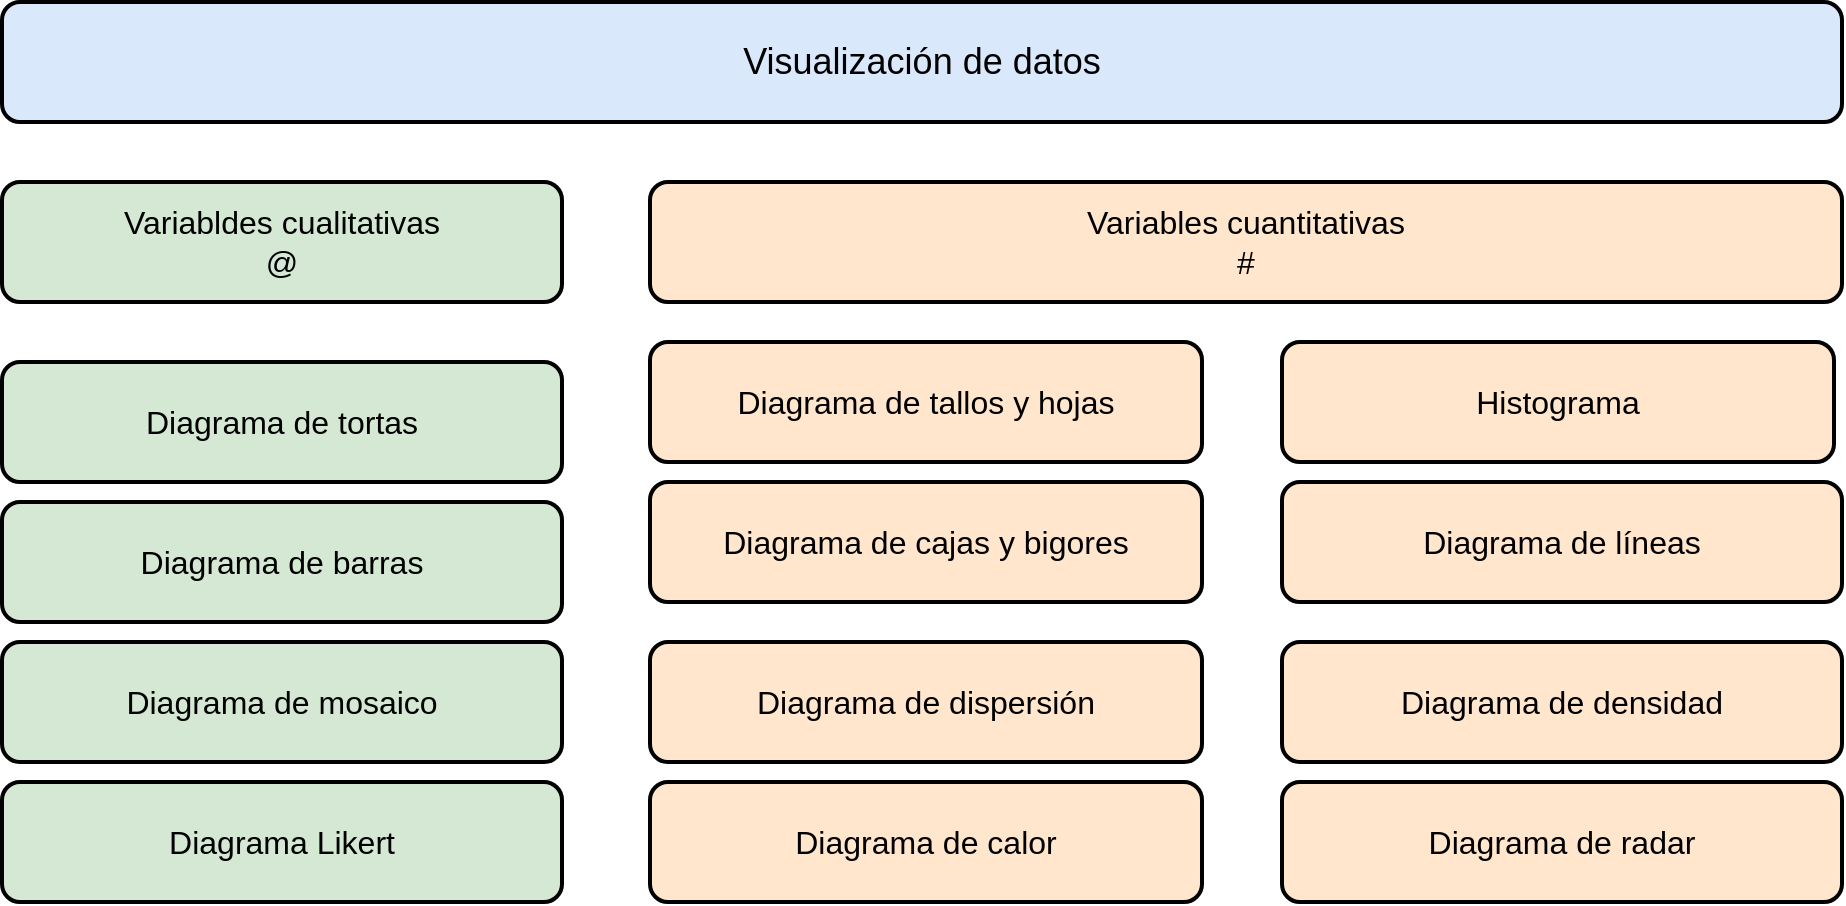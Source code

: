<mxfile version="13.0.3" type="device"><diagram id="8H2Qsxydqa7lwSN3-vmk" name="Page-1"><mxGraphModel dx="1422" dy="843" grid="1" gridSize="10" guides="1" tooltips="1" connect="1" arrows="1" fold="1" page="1" pageScale="1" pageWidth="827" pageHeight="1169" math="0" shadow="0"><root><mxCell id="0"/><mxCell id="1" parent="0"/><mxCell id="qeNwK1ht5Ss_7xudog1x-1" value="&lt;font style=&quot;font-size: 18px&quot;&gt;Visualización de datos&lt;/font&gt;" style="rounded=1;whiteSpace=wrap;html=1;fillColor=#dae8fc;strokeColor=#000000;strokeWidth=2;" vertex="1" parent="1"><mxGeometry x="80" y="20" width="920" height="60" as="geometry"/></mxCell><mxCell id="qeNwK1ht5Ss_7xudog1x-2" value="Variabldes cualitativas&lt;br style=&quot;font-size: 16px;&quot;&gt;@" style="rounded=1;whiteSpace=wrap;html=1;strokeColor=#000000;fontSize=16;fillColor=#d5e8d4;strokeWidth=2;" vertex="1" parent="1"><mxGeometry x="80" y="110" width="280" height="60" as="geometry"/></mxCell><mxCell id="qeNwK1ht5Ss_7xudog1x-3" value="Variables cuantitativas&lt;br style=&quot;font-size: 16px;&quot;&gt;#" style="rounded=1;whiteSpace=wrap;html=1;strokeColor=#000000;fontSize=16;fillColor=#ffe6cc;strokeWidth=2;" vertex="1" parent="1"><mxGeometry x="404" y="110" width="596" height="60" as="geometry"/></mxCell><mxCell id="qeNwK1ht5Ss_7xudog1x-4" value="Diagrama de tortas" style="rounded=1;whiteSpace=wrap;html=1;strokeColor=#000000;fontSize=16;fillColor=#d5e8d4;strokeWidth=2;" vertex="1" parent="1"><mxGeometry x="80" y="200" width="280" height="60" as="geometry"/></mxCell><mxCell id="qeNwK1ht5Ss_7xudog1x-5" value="Diagrama de barras" style="rounded=1;whiteSpace=wrap;html=1;strokeColor=#000000;fontSize=16;fillColor=#d5e8d4;strokeWidth=2;" vertex="1" parent="1"><mxGeometry x="80" y="270" width="280" height="60" as="geometry"/></mxCell><mxCell id="qeNwK1ht5Ss_7xudog1x-6" value="Diagrama de mosaico" style="rounded=1;whiteSpace=wrap;html=1;strokeColor=#000000;fontSize=16;fillColor=#d5e8d4;strokeWidth=2;" vertex="1" parent="1"><mxGeometry x="80" y="340" width="280" height="60" as="geometry"/></mxCell><mxCell id="qeNwK1ht5Ss_7xudog1x-7" value="Diagrama Likert" style="rounded=1;whiteSpace=wrap;html=1;strokeColor=#000000;fontSize=16;fillColor=#d5e8d4;strokeWidth=2;" vertex="1" parent="1"><mxGeometry x="80" y="410" width="280" height="60" as="geometry"/></mxCell><mxCell id="qeNwK1ht5Ss_7xudog1x-8" value="Diagrama de tallos y hojas" style="rounded=1;whiteSpace=wrap;html=1;strokeColor=#000000;fontSize=16;fillColor=#ffe6cc;strokeWidth=2;" vertex="1" parent="1"><mxGeometry x="404" y="190" width="276" height="60" as="geometry"/></mxCell><mxCell id="qeNwK1ht5Ss_7xudog1x-9" value="Diagrama de densidad" style="rounded=1;whiteSpace=wrap;html=1;strokeColor=#000000;fontSize=16;fillColor=#ffe6cc;strokeWidth=2;" vertex="1" parent="1"><mxGeometry x="720" y="340" width="280" height="60" as="geometry"/></mxCell><mxCell id="qeNwK1ht5Ss_7xudog1x-10" value="Diagrama de dispersión" style="rounded=1;whiteSpace=wrap;html=1;strokeColor=#000000;fontSize=16;fillColor=#ffe6cc;strokeWidth=2;" vertex="1" parent="1"><mxGeometry x="404" y="340" width="276" height="60" as="geometry"/></mxCell><mxCell id="qeNwK1ht5Ss_7xudog1x-11" value="Diagrama de líneas" style="rounded=1;whiteSpace=wrap;html=1;strokeColor=#000000;fontSize=16;fillColor=#ffe6cc;strokeWidth=2;" vertex="1" parent="1"><mxGeometry x="720" y="260" width="280" height="60" as="geometry"/></mxCell><mxCell id="qeNwK1ht5Ss_7xudog1x-12" value="Diagrama de cajas y bigores" style="rounded=1;whiteSpace=wrap;html=1;strokeColor=#000000;fontSize=16;fillColor=#ffe6cc;strokeWidth=2;" vertex="1" parent="1"><mxGeometry x="404" y="260" width="276" height="60" as="geometry"/></mxCell><mxCell id="qeNwK1ht5Ss_7xudog1x-13" value="Histograma" style="rounded=1;whiteSpace=wrap;html=1;strokeColor=#000000;fontSize=16;fillColor=#ffe6cc;strokeWidth=2;" vertex="1" parent="1"><mxGeometry x="720" y="190" width="276" height="60" as="geometry"/></mxCell><mxCell id="qeNwK1ht5Ss_7xudog1x-14" value="Diagrama de calor" style="rounded=1;whiteSpace=wrap;html=1;strokeColor=#000000;fontSize=16;fillColor=#ffe6cc;strokeWidth=2;" vertex="1" parent="1"><mxGeometry x="404" y="410" width="276" height="60" as="geometry"/></mxCell><mxCell id="qeNwK1ht5Ss_7xudog1x-15" value="Diagrama de radar" style="rounded=1;whiteSpace=wrap;html=1;strokeColor=#000000;fontSize=16;fillColor=#ffe6cc;strokeWidth=2;" vertex="1" parent="1"><mxGeometry x="720" y="410" width="280" height="60" as="geometry"/></mxCell></root></mxGraphModel></diagram></mxfile>